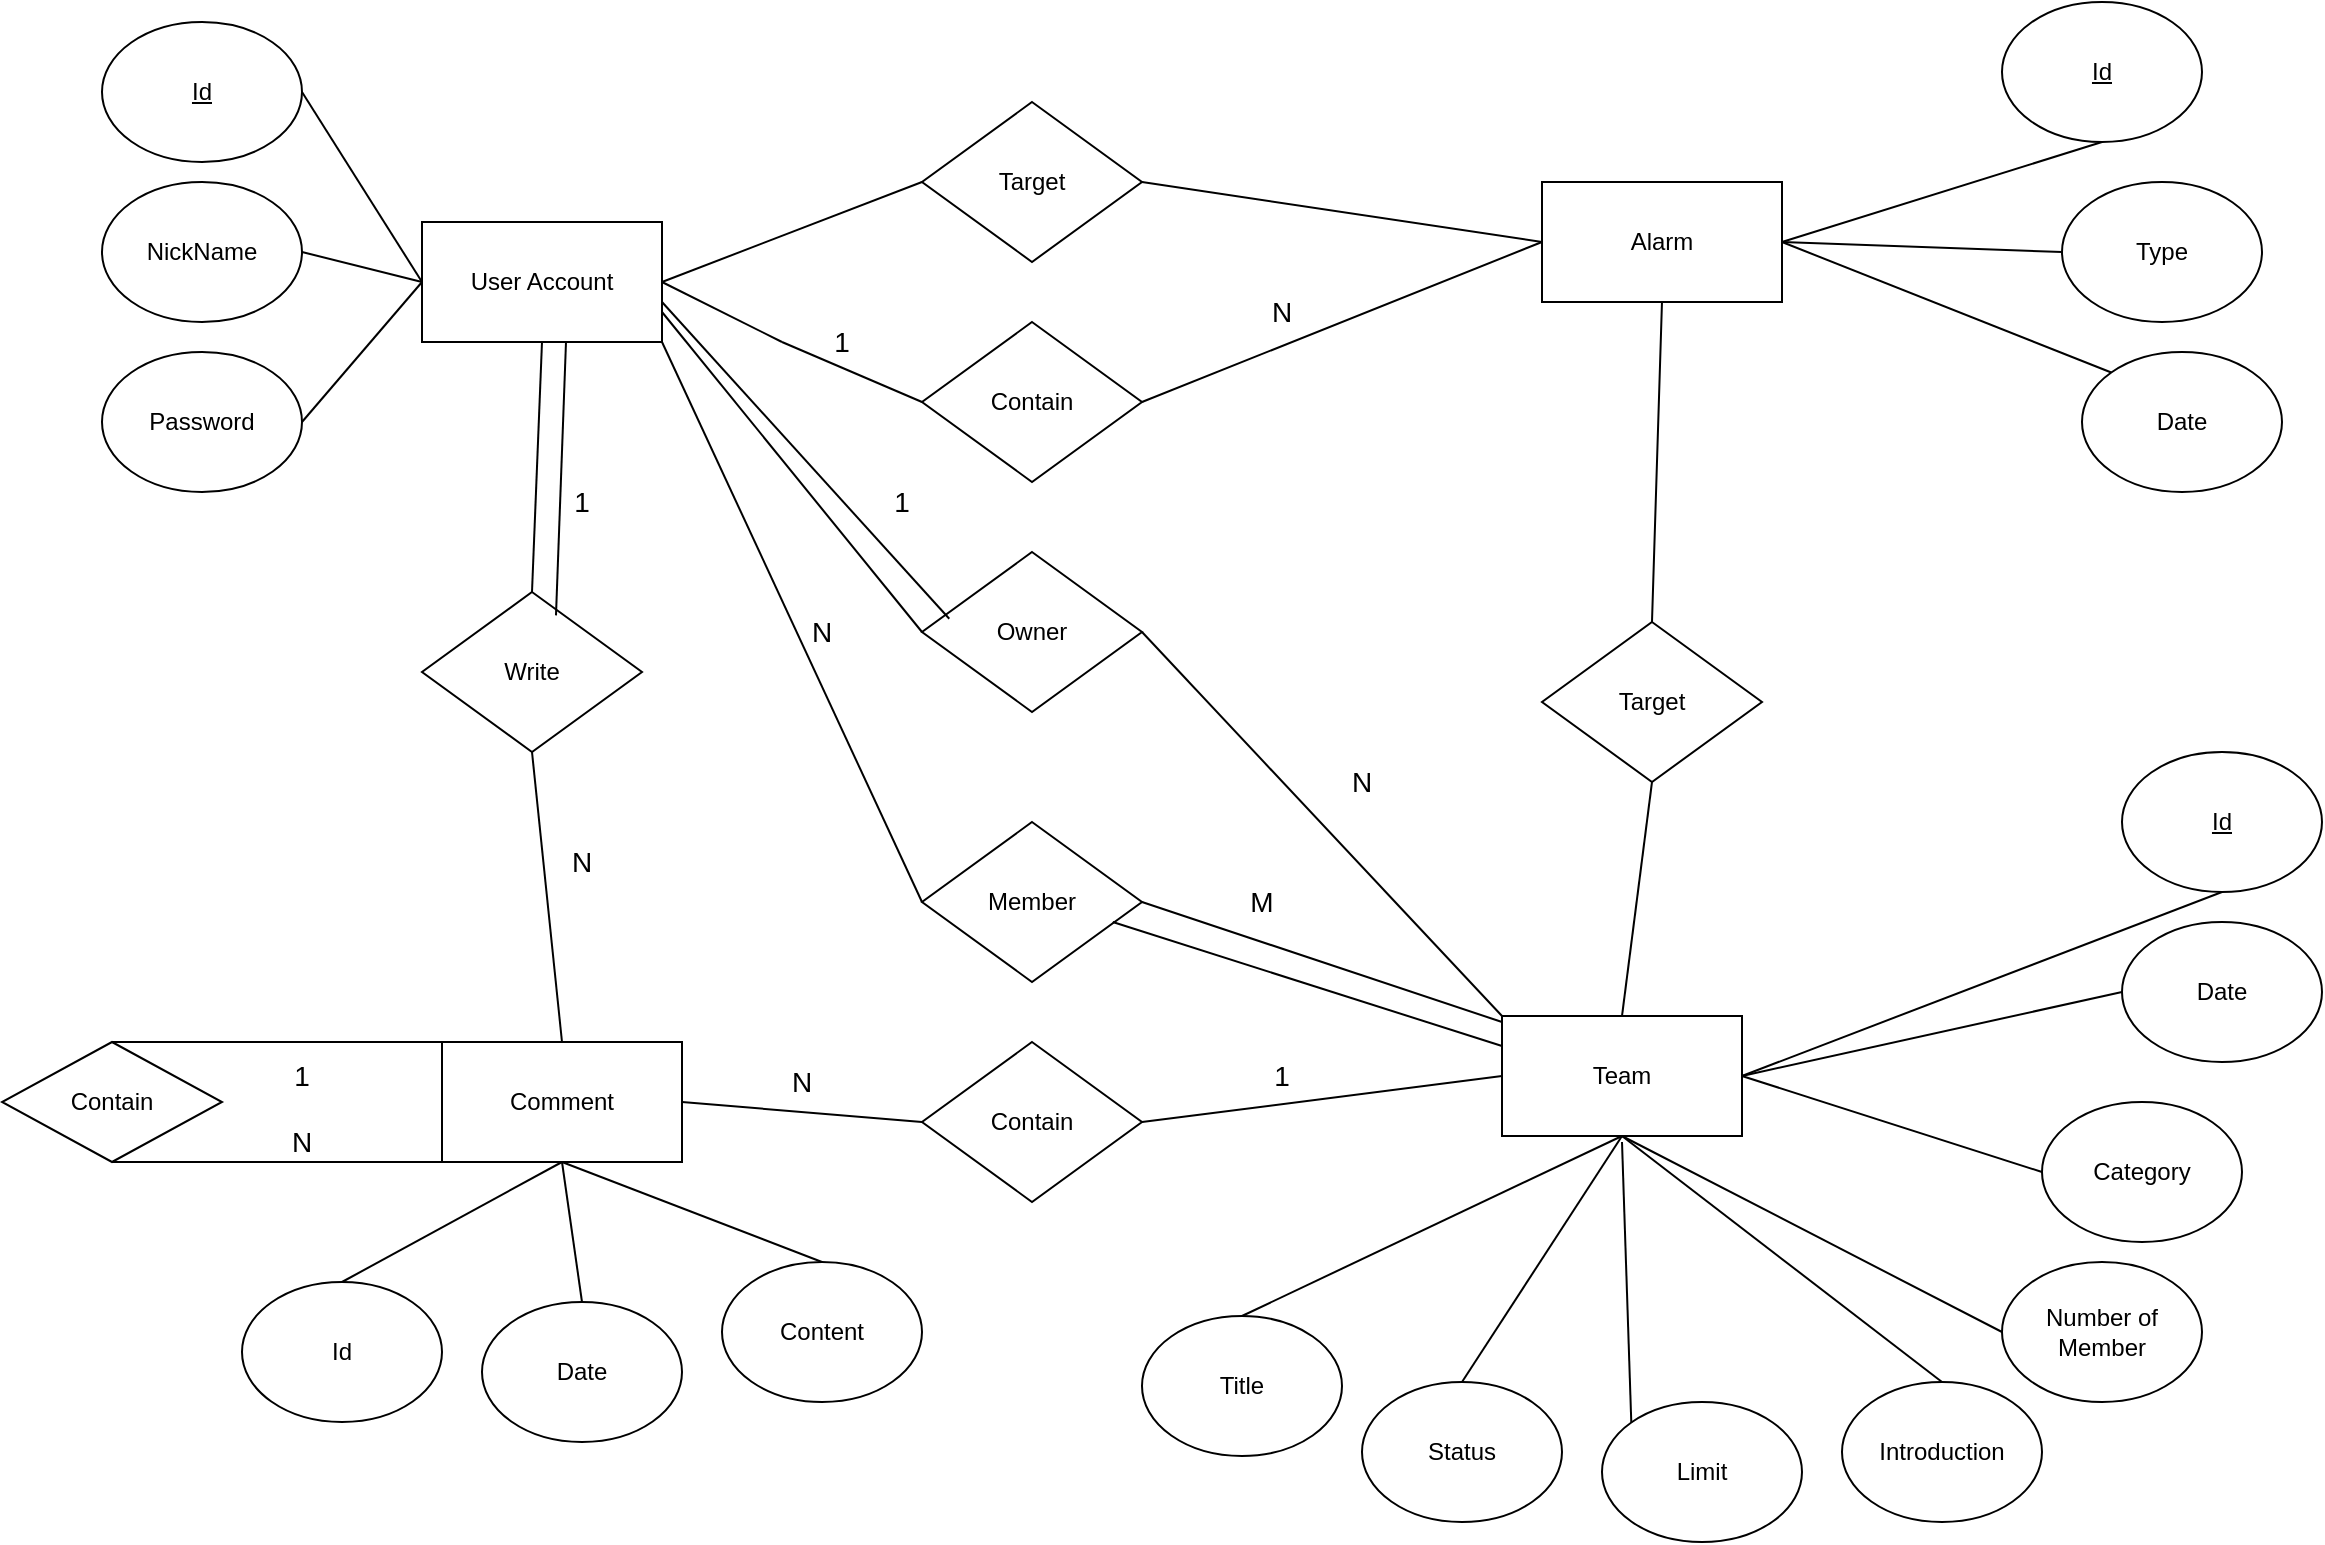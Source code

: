 <mxfile version="14.5.1" type="github" pages="2">
  <diagram id="C5RBs43oDa-KdzZeNtuy" name="Page-1">
    <mxGraphModel dx="1433" dy="1210" grid="1" gridSize="10" guides="1" tooltips="1" connect="1" arrows="1" fold="1" page="1" pageScale="1" pageWidth="1169" pageHeight="827" math="0" shadow="0">
      <root>
        <mxCell id="WIyWlLk6GJQsqaUBKTNV-0" />
        <mxCell id="WIyWlLk6GJQsqaUBKTNV-1" parent="WIyWlLk6GJQsqaUBKTNV-0" />
        <mxCell id="aOM7xUkGAbq8pq7ayEXu-1" value="User Account" style="rounded=0;whiteSpace=wrap;html=1;direction=west;" vertex="1" parent="WIyWlLk6GJQsqaUBKTNV-1">
          <mxGeometry x="210" y="140" width="120" height="60" as="geometry" />
        </mxCell>
        <mxCell id="aOM7xUkGAbq8pq7ayEXu-3" value="Alarm" style="rounded=0;whiteSpace=wrap;html=1;" vertex="1" parent="WIyWlLk6GJQsqaUBKTNV-1">
          <mxGeometry x="770" y="120" width="120" height="60" as="geometry" />
        </mxCell>
        <mxCell id="aOM7xUkGAbq8pq7ayEXu-4" value="Team" style="rounded=0;whiteSpace=wrap;html=1;" vertex="1" parent="WIyWlLk6GJQsqaUBKTNV-1">
          <mxGeometry x="750" y="537" width="120" height="60" as="geometry" />
        </mxCell>
        <mxCell id="aOM7xUkGAbq8pq7ayEXu-5" value="Comment" style="rounded=0;whiteSpace=wrap;html=1;" vertex="1" parent="WIyWlLk6GJQsqaUBKTNV-1">
          <mxGeometry x="220" y="550" width="120" height="60" as="geometry" />
        </mxCell>
        <mxCell id="aOM7xUkGAbq8pq7ayEXu-6" value="&lt;u&gt;Id&lt;/u&gt;" style="ellipse;whiteSpace=wrap;html=1;" vertex="1" parent="WIyWlLk6GJQsqaUBKTNV-1">
          <mxGeometry x="1000" y="30" width="100" height="70" as="geometry" />
        </mxCell>
        <mxCell id="aOM7xUkGAbq8pq7ayEXu-13" value="Type" style="ellipse;whiteSpace=wrap;html=1;" vertex="1" parent="WIyWlLk6GJQsqaUBKTNV-1">
          <mxGeometry x="1030" y="120" width="100" height="70" as="geometry" />
        </mxCell>
        <mxCell id="aOM7xUkGAbq8pq7ayEXu-14" value="Date" style="ellipse;whiteSpace=wrap;html=1;" vertex="1" parent="WIyWlLk6GJQsqaUBKTNV-1">
          <mxGeometry x="1040" y="205" width="100" height="70" as="geometry" />
        </mxCell>
        <mxCell id="aOM7xUkGAbq8pq7ayEXu-15" value="Password" style="ellipse;whiteSpace=wrap;html=1;" vertex="1" parent="WIyWlLk6GJQsqaUBKTNV-1">
          <mxGeometry x="50" y="205" width="100" height="70" as="geometry" />
        </mxCell>
        <mxCell id="aOM7xUkGAbq8pq7ayEXu-16" value="NickName" style="ellipse;whiteSpace=wrap;html=1;" vertex="1" parent="WIyWlLk6GJQsqaUBKTNV-1">
          <mxGeometry x="50" y="120" width="100" height="70" as="geometry" />
        </mxCell>
        <mxCell id="aOM7xUkGAbq8pq7ayEXu-17" value="&lt;u&gt;Id&lt;/u&gt;" style="ellipse;whiteSpace=wrap;html=1;" vertex="1" parent="WIyWlLk6GJQsqaUBKTNV-1">
          <mxGeometry x="50" y="40" width="100" height="70" as="geometry" />
        </mxCell>
        <mxCell id="aOM7xUkGAbq8pq7ayEXu-18" value="Id" style="ellipse;whiteSpace=wrap;html=1;" vertex="1" parent="WIyWlLk6GJQsqaUBKTNV-1">
          <mxGeometry x="120" y="670" width="100" height="70" as="geometry" />
        </mxCell>
        <mxCell id="aOM7xUkGAbq8pq7ayEXu-19" value="Date" style="ellipse;whiteSpace=wrap;html=1;" vertex="1" parent="WIyWlLk6GJQsqaUBKTNV-1">
          <mxGeometry x="240" y="680" width="100" height="70" as="geometry" />
        </mxCell>
        <mxCell id="aOM7xUkGAbq8pq7ayEXu-20" value="Content" style="ellipse;whiteSpace=wrap;html=1;" vertex="1" parent="WIyWlLk6GJQsqaUBKTNV-1">
          <mxGeometry x="360" y="660" width="100" height="70" as="geometry" />
        </mxCell>
        <mxCell id="aOM7xUkGAbq8pq7ayEXu-21" value="Date" style="ellipse;whiteSpace=wrap;html=1;" vertex="1" parent="WIyWlLk6GJQsqaUBKTNV-1">
          <mxGeometry x="1060" y="490" width="100" height="70" as="geometry" />
        </mxCell>
        <mxCell id="aOM7xUkGAbq8pq7ayEXu-22" value="&lt;u&gt;Id&lt;/u&gt;" style="ellipse;whiteSpace=wrap;html=1;" vertex="1" parent="WIyWlLk6GJQsqaUBKTNV-1">
          <mxGeometry x="1060" y="405" width="100" height="70" as="geometry" />
        </mxCell>
        <mxCell id="aOM7xUkGAbq8pq7ayEXu-23" value="Category" style="ellipse;whiteSpace=wrap;html=1;" vertex="1" parent="WIyWlLk6GJQsqaUBKTNV-1">
          <mxGeometry x="1020" y="580" width="100" height="70" as="geometry" />
        </mxCell>
        <mxCell id="aOM7xUkGAbq8pq7ayEXu-24" value="Number of Member" style="ellipse;whiteSpace=wrap;html=1;" vertex="1" parent="WIyWlLk6GJQsqaUBKTNV-1">
          <mxGeometry x="1000" y="660" width="100" height="70" as="geometry" />
        </mxCell>
        <mxCell id="aOM7xUkGAbq8pq7ayEXu-25" value="Introduction" style="ellipse;whiteSpace=wrap;html=1;" vertex="1" parent="WIyWlLk6GJQsqaUBKTNV-1">
          <mxGeometry x="920" y="720" width="100" height="70" as="geometry" />
        </mxCell>
        <mxCell id="aOM7xUkGAbq8pq7ayEXu-26" value="Limit" style="ellipse;whiteSpace=wrap;html=1;" vertex="1" parent="WIyWlLk6GJQsqaUBKTNV-1">
          <mxGeometry x="800" y="730" width="100" height="70" as="geometry" />
        </mxCell>
        <mxCell id="aOM7xUkGAbq8pq7ayEXu-27" value="Status" style="ellipse;whiteSpace=wrap;html=1;" vertex="1" parent="WIyWlLk6GJQsqaUBKTNV-1">
          <mxGeometry x="680" y="720" width="100" height="70" as="geometry" />
        </mxCell>
        <mxCell id="aOM7xUkGAbq8pq7ayEXu-28" value="Title" style="ellipse;whiteSpace=wrap;html=1;" vertex="1" parent="WIyWlLk6GJQsqaUBKTNV-1">
          <mxGeometry x="570" y="687" width="100" height="70" as="geometry" />
        </mxCell>
        <mxCell id="QgHLMDbDzzbALMVeo9zM-8" value="" style="endArrow=none;html=1;entryX=1;entryY=0.5;entryDx=0;entryDy=0;exitX=1;exitY=0.5;exitDx=0;exitDy=0;" edge="1" parent="WIyWlLk6GJQsqaUBKTNV-1" source="aOM7xUkGAbq8pq7ayEXu-1" target="aOM7xUkGAbq8pq7ayEXu-17">
          <mxGeometry width="50" height="50" relative="1" as="geometry">
            <mxPoint x="380" y="150" as="sourcePoint" />
            <mxPoint x="580" y="360" as="targetPoint" />
          </mxGeometry>
        </mxCell>
        <mxCell id="QgHLMDbDzzbALMVeo9zM-9" value="" style="endArrow=none;html=1;entryX=1;entryY=0.5;entryDx=0;entryDy=0;" edge="1" parent="WIyWlLk6GJQsqaUBKTNV-1" target="aOM7xUkGAbq8pq7ayEXu-16">
          <mxGeometry width="50" height="50" relative="1" as="geometry">
            <mxPoint x="210" y="170" as="sourcePoint" />
            <mxPoint x="160" y="85" as="targetPoint" />
          </mxGeometry>
        </mxCell>
        <mxCell id="QgHLMDbDzzbALMVeo9zM-10" value="" style="endArrow=none;html=1;entryX=1;entryY=0.5;entryDx=0;entryDy=0;" edge="1" parent="WIyWlLk6GJQsqaUBKTNV-1" target="aOM7xUkGAbq8pq7ayEXu-15">
          <mxGeometry width="50" height="50" relative="1" as="geometry">
            <mxPoint x="210" y="170" as="sourcePoint" />
            <mxPoint x="160" y="165" as="targetPoint" />
          </mxGeometry>
        </mxCell>
        <mxCell id="QgHLMDbDzzbALMVeo9zM-11" value="" style="endArrow=none;html=1;entryX=0.5;entryY=1;entryDx=0;entryDy=0;exitX=1;exitY=0.5;exitDx=0;exitDy=0;" edge="1" parent="WIyWlLk6GJQsqaUBKTNV-1" source="aOM7xUkGAbq8pq7ayEXu-3" target="aOM7xUkGAbq8pq7ayEXu-6">
          <mxGeometry width="50" height="50" relative="1" as="geometry">
            <mxPoint x="880" y="230" as="sourcePoint" />
            <mxPoint x="480" y="275" as="targetPoint" />
          </mxGeometry>
        </mxCell>
        <mxCell id="QgHLMDbDzzbALMVeo9zM-12" value="" style="endArrow=none;html=1;entryX=0;entryY=0.5;entryDx=0;entryDy=0;exitX=1;exitY=0.5;exitDx=0;exitDy=0;" edge="1" parent="WIyWlLk6GJQsqaUBKTNV-1" source="aOM7xUkGAbq8pq7ayEXu-3" target="aOM7xUkGAbq8pq7ayEXu-13">
          <mxGeometry width="50" height="50" relative="1" as="geometry">
            <mxPoint x="820" y="200" as="sourcePoint" />
            <mxPoint x="720" y="120" as="targetPoint" />
          </mxGeometry>
        </mxCell>
        <mxCell id="QgHLMDbDzzbALMVeo9zM-13" value="" style="endArrow=none;html=1;entryX=0;entryY=0;entryDx=0;entryDy=0;exitX=1;exitY=0.5;exitDx=0;exitDy=0;" edge="1" parent="WIyWlLk6GJQsqaUBKTNV-1" source="aOM7xUkGAbq8pq7ayEXu-3" target="aOM7xUkGAbq8pq7ayEXu-14">
          <mxGeometry width="50" height="50" relative="1" as="geometry">
            <mxPoint x="840" y="220" as="sourcePoint" />
            <mxPoint x="730" y="130" as="targetPoint" />
          </mxGeometry>
        </mxCell>
        <mxCell id="QgHLMDbDzzbALMVeo9zM-14" value="" style="endArrow=none;html=1;entryX=0.5;entryY=1;entryDx=0;entryDy=0;exitX=1;exitY=0.5;exitDx=0;exitDy=0;" edge="1" parent="WIyWlLk6GJQsqaUBKTNV-1" source="aOM7xUkGAbq8pq7ayEXu-4" target="aOM7xUkGAbq8pq7ayEXu-22">
          <mxGeometry width="50" height="50" relative="1" as="geometry">
            <mxPoint x="720" y="517" as="sourcePoint" />
            <mxPoint x="840" y="427" as="targetPoint" />
          </mxGeometry>
        </mxCell>
        <mxCell id="QgHLMDbDzzbALMVeo9zM-15" value="" style="endArrow=none;html=1;exitX=1;exitY=0.5;exitDx=0;exitDy=0;entryX=0;entryY=0.5;entryDx=0;entryDy=0;" edge="1" parent="WIyWlLk6GJQsqaUBKTNV-1" source="aOM7xUkGAbq8pq7ayEXu-4" target="aOM7xUkGAbq8pq7ayEXu-21">
          <mxGeometry width="50" height="50" relative="1" as="geometry">
            <mxPoint x="830" y="547" as="sourcePoint" />
            <mxPoint x="950" y="467" as="targetPoint" />
          </mxGeometry>
        </mxCell>
        <mxCell id="QgHLMDbDzzbALMVeo9zM-16" value="" style="endArrow=none;html=1;entryX=0;entryY=0.5;entryDx=0;entryDy=0;exitX=1;exitY=0.5;exitDx=0;exitDy=0;" edge="1" parent="WIyWlLk6GJQsqaUBKTNV-1" source="aOM7xUkGAbq8pq7ayEXu-4" target="aOM7xUkGAbq8pq7ayEXu-23">
          <mxGeometry width="50" height="50" relative="1" as="geometry">
            <mxPoint x="810" y="537" as="sourcePoint" />
            <mxPoint x="970" y="467" as="targetPoint" />
          </mxGeometry>
        </mxCell>
        <mxCell id="QgHLMDbDzzbALMVeo9zM-17" value="" style="endArrow=none;html=1;entryX=0;entryY=0.5;entryDx=0;entryDy=0;exitX=0.5;exitY=1;exitDx=0;exitDy=0;" edge="1" parent="WIyWlLk6GJQsqaUBKTNV-1" source="aOM7xUkGAbq8pq7ayEXu-4" target="aOM7xUkGAbq8pq7ayEXu-24">
          <mxGeometry width="50" height="50" relative="1" as="geometry">
            <mxPoint x="830" y="547" as="sourcePoint" />
            <mxPoint x="990.0" y="502" as="targetPoint" />
          </mxGeometry>
        </mxCell>
        <mxCell id="QgHLMDbDzzbALMVeo9zM-18" value="" style="endArrow=none;html=1;entryX=0.5;entryY=0;entryDx=0;entryDy=0;exitX=0.5;exitY=1;exitDx=0;exitDy=0;" edge="1" parent="WIyWlLk6GJQsqaUBKTNV-1" source="aOM7xUkGAbq8pq7ayEXu-4" target="aOM7xUkGAbq8pq7ayEXu-25">
          <mxGeometry width="50" height="50" relative="1" as="geometry">
            <mxPoint x="880" y="577" as="sourcePoint" />
            <mxPoint x="1010.0" y="577" as="targetPoint" />
          </mxGeometry>
        </mxCell>
        <mxCell id="QgHLMDbDzzbALMVeo9zM-19" value="" style="endArrow=none;html=1;entryX=0;entryY=0;entryDx=0;entryDy=0;" edge="1" parent="WIyWlLk6GJQsqaUBKTNV-1" target="aOM7xUkGAbq8pq7ayEXu-26">
          <mxGeometry width="50" height="50" relative="1" as="geometry">
            <mxPoint x="810" y="600" as="sourcePoint" />
            <mxPoint x="1000" y="662" as="targetPoint" />
          </mxGeometry>
        </mxCell>
        <mxCell id="QgHLMDbDzzbALMVeo9zM-20" value="" style="endArrow=none;html=1;entryX=0.5;entryY=0;entryDx=0;entryDy=0;exitX=0.5;exitY=1;exitDx=0;exitDy=0;" edge="1" parent="WIyWlLk6GJQsqaUBKTNV-1" source="aOM7xUkGAbq8pq7ayEXu-4" target="aOM7xUkGAbq8pq7ayEXu-27">
          <mxGeometry width="50" height="50" relative="1" as="geometry">
            <mxPoint x="890" y="587" as="sourcePoint" />
            <mxPoint x="1010" y="672" as="targetPoint" />
          </mxGeometry>
        </mxCell>
        <mxCell id="QgHLMDbDzzbALMVeo9zM-21" value="" style="endArrow=none;html=1;entryX=0.5;entryY=0;entryDx=0;entryDy=0;exitX=0.5;exitY=1;exitDx=0;exitDy=0;" edge="1" parent="WIyWlLk6GJQsqaUBKTNV-1" source="aOM7xUkGAbq8pq7ayEXu-4" target="aOM7xUkGAbq8pq7ayEXu-28">
          <mxGeometry width="50" height="50" relative="1" as="geometry">
            <mxPoint x="870" y="577" as="sourcePoint" />
            <mxPoint x="1020" y="682" as="targetPoint" />
          </mxGeometry>
        </mxCell>
        <mxCell id="QgHLMDbDzzbALMVeo9zM-22" value="" style="endArrow=none;html=1;entryX=0.5;entryY=0;entryDx=0;entryDy=0;exitX=0.5;exitY=1;exitDx=0;exitDy=0;" edge="1" parent="WIyWlLk6GJQsqaUBKTNV-1" source="aOM7xUkGAbq8pq7ayEXu-5" target="aOM7xUkGAbq8pq7ayEXu-18">
          <mxGeometry width="50" height="50" relative="1" as="geometry">
            <mxPoint x="250" y="600" as="sourcePoint" />
            <mxPoint x="190" y="670" as="targetPoint" />
          </mxGeometry>
        </mxCell>
        <mxCell id="QgHLMDbDzzbALMVeo9zM-23" value="" style="endArrow=none;html=1;entryX=0.5;entryY=0;entryDx=0;entryDy=0;exitX=0.5;exitY=1;exitDx=0;exitDy=0;" edge="1" parent="WIyWlLk6GJQsqaUBKTNV-1" source="aOM7xUkGAbq8pq7ayEXu-5" target="aOM7xUkGAbq8pq7ayEXu-19">
          <mxGeometry width="50" height="50" relative="1" as="geometry">
            <mxPoint x="290" y="620" as="sourcePoint" />
            <mxPoint x="180" y="680" as="targetPoint" />
          </mxGeometry>
        </mxCell>
        <mxCell id="QgHLMDbDzzbALMVeo9zM-24" value="" style="endArrow=none;html=1;entryX=0.5;entryY=0;entryDx=0;entryDy=0;exitX=0.5;exitY=1;exitDx=0;exitDy=0;" edge="1" parent="WIyWlLk6GJQsqaUBKTNV-1" source="aOM7xUkGAbq8pq7ayEXu-5" target="aOM7xUkGAbq8pq7ayEXu-20">
          <mxGeometry width="50" height="50" relative="1" as="geometry">
            <mxPoint x="290" y="620" as="sourcePoint" />
            <mxPoint x="300" y="690" as="targetPoint" />
          </mxGeometry>
        </mxCell>
        <mxCell id="QgHLMDbDzzbALMVeo9zM-25" value="Target" style="rhombus;whiteSpace=wrap;html=1;" vertex="1" parent="WIyWlLk6GJQsqaUBKTNV-1">
          <mxGeometry x="460" y="80" width="110" height="80" as="geometry" />
        </mxCell>
        <mxCell id="QgHLMDbDzzbALMVeo9zM-26" value="Contain" style="rhombus;whiteSpace=wrap;html=1;" vertex="1" parent="WIyWlLk6GJQsqaUBKTNV-1">
          <mxGeometry x="460" y="190" width="110" height="80" as="geometry" />
        </mxCell>
        <mxCell id="QgHLMDbDzzbALMVeo9zM-27" value="Write" style="rhombus;whiteSpace=wrap;html=1;" vertex="1" parent="WIyWlLk6GJQsqaUBKTNV-1">
          <mxGeometry x="210" y="325" width="110" height="80" as="geometry" />
        </mxCell>
        <mxCell id="QgHLMDbDzzbALMVeo9zM-28" value="Target" style="rhombus;whiteSpace=wrap;html=1;" vertex="1" parent="WIyWlLk6GJQsqaUBKTNV-1">
          <mxGeometry x="770" y="340" width="110" height="80" as="geometry" />
        </mxCell>
        <mxCell id="QgHLMDbDzzbALMVeo9zM-29" value="Owner" style="rhombus;whiteSpace=wrap;html=1;" vertex="1" parent="WIyWlLk6GJQsqaUBKTNV-1">
          <mxGeometry x="460" y="305" width="110" height="80" as="geometry" />
        </mxCell>
        <mxCell id="QgHLMDbDzzbALMVeo9zM-30" value="Member" style="rhombus;whiteSpace=wrap;html=1;" vertex="1" parent="WIyWlLk6GJQsqaUBKTNV-1">
          <mxGeometry x="460" y="440" width="110" height="80" as="geometry" />
        </mxCell>
        <mxCell id="QgHLMDbDzzbALMVeo9zM-31" value="Contain" style="rhombus;whiteSpace=wrap;html=1;" vertex="1" parent="WIyWlLk6GJQsqaUBKTNV-1">
          <mxGeometry x="460" y="550" width="110" height="80" as="geometry" />
        </mxCell>
        <mxCell id="QgHLMDbDzzbALMVeo9zM-32" value="Contain" style="rhombus;whiteSpace=wrap;html=1;" vertex="1" parent="WIyWlLk6GJQsqaUBKTNV-1">
          <mxGeometry y="550" width="110" height="60" as="geometry" />
        </mxCell>
        <mxCell id="QgHLMDbDzzbALMVeo9zM-33" value="" style="endArrow=none;html=1;entryX=0;entryY=0.5;entryDx=0;entryDy=0;exitX=0;exitY=0.5;exitDx=0;exitDy=0;" edge="1" parent="WIyWlLk6GJQsqaUBKTNV-1" source="aOM7xUkGAbq8pq7ayEXu-1" target="QgHLMDbDzzbALMVeo9zM-25">
          <mxGeometry width="50" height="50" relative="1" as="geometry">
            <mxPoint x="540" y="620" as="sourcePoint" />
            <mxPoint x="590" y="570" as="targetPoint" />
          </mxGeometry>
        </mxCell>
        <mxCell id="QgHLMDbDzzbALMVeo9zM-34" value="" style="endArrow=none;html=1;entryX=0;entryY=0.5;entryDx=0;entryDy=0;exitX=1;exitY=0.5;exitDx=0;exitDy=0;" edge="1" parent="WIyWlLk6GJQsqaUBKTNV-1" source="QgHLMDbDzzbALMVeo9zM-25" target="aOM7xUkGAbq8pq7ayEXu-3">
          <mxGeometry width="50" height="50" relative="1" as="geometry">
            <mxPoint x="250" y="365" as="sourcePoint" />
            <mxPoint x="237.5" y="220" as="targetPoint" />
          </mxGeometry>
        </mxCell>
        <mxCell id="QgHLMDbDzzbALMVeo9zM-36" value="" style="endArrow=none;html=1;entryX=0;entryY=0.5;entryDx=0;entryDy=0;exitX=0;exitY=0.5;exitDx=0;exitDy=0;" edge="1" parent="WIyWlLk6GJQsqaUBKTNV-1" source="QgHLMDbDzzbALMVeo9zM-69" target="QgHLMDbDzzbALMVeo9zM-26">
          <mxGeometry width="50" height="50" relative="1" as="geometry">
            <mxPoint x="340" y="170" as="sourcePoint" />
            <mxPoint x="470" y="130" as="targetPoint" />
          </mxGeometry>
        </mxCell>
        <mxCell id="QgHLMDbDzzbALMVeo9zM-37" value="" style="endArrow=none;html=1;entryX=0;entryY=0.5;entryDx=0;entryDy=0;exitX=1;exitY=0.5;exitDx=0;exitDy=0;" edge="1" parent="WIyWlLk6GJQsqaUBKTNV-1" source="QgHLMDbDzzbALMVeo9zM-26" target="aOM7xUkGAbq8pq7ayEXu-3">
          <mxGeometry width="50" height="50" relative="1" as="geometry">
            <mxPoint x="585" y="240" as="sourcePoint" />
            <mxPoint x="715" y="190" as="targetPoint" />
          </mxGeometry>
        </mxCell>
        <mxCell id="QgHLMDbDzzbALMVeo9zM-38" value="" style="endArrow=none;html=1;exitX=1;exitY=0.5;exitDx=0;exitDy=0;entryX=0;entryY=0.5;entryDx=0;entryDy=0;" edge="1" parent="WIyWlLk6GJQsqaUBKTNV-1" source="QgHLMDbDzzbALMVeo9zM-31" target="aOM7xUkGAbq8pq7ayEXu-4">
          <mxGeometry width="50" height="50" relative="1" as="geometry">
            <mxPoint x="570" y="620" as="sourcePoint" />
            <mxPoint x="620" y="570" as="targetPoint" />
          </mxGeometry>
        </mxCell>
        <mxCell id="QgHLMDbDzzbALMVeo9zM-39" value="" style="endArrow=none;html=1;exitX=1;exitY=0.5;exitDx=0;exitDy=0;entryX=0;entryY=0.5;entryDx=0;entryDy=0;" edge="1" parent="WIyWlLk6GJQsqaUBKTNV-1" source="aOM7xUkGAbq8pq7ayEXu-5" target="QgHLMDbDzzbALMVeo9zM-31">
          <mxGeometry width="50" height="50" relative="1" as="geometry">
            <mxPoint x="580" y="600" as="sourcePoint" />
            <mxPoint x="760" y="577.0" as="targetPoint" />
          </mxGeometry>
        </mxCell>
        <mxCell id="QgHLMDbDzzbALMVeo9zM-41" value="" style="endArrow=none;html=1;exitX=0.5;exitY=0;exitDx=0;exitDy=0;entryX=0.5;entryY=1;entryDx=0;entryDy=0;" edge="1" parent="WIyWlLk6GJQsqaUBKTNV-1" source="QgHLMDbDzzbALMVeo9zM-28" target="aOM7xUkGAbq8pq7ayEXu-3">
          <mxGeometry width="50" height="50" relative="1" as="geometry">
            <mxPoint x="735" y="298" as="sourcePoint" />
            <mxPoint x="915" y="275.0" as="targetPoint" />
          </mxGeometry>
        </mxCell>
        <mxCell id="QgHLMDbDzzbALMVeo9zM-42" value="" style="endArrow=none;html=1;exitX=0.5;exitY=0;exitDx=0;exitDy=0;entryX=0.5;entryY=1;entryDx=0;entryDy=0;" edge="1" parent="WIyWlLk6GJQsqaUBKTNV-1" source="aOM7xUkGAbq8pq7ayEXu-4" target="QgHLMDbDzzbALMVeo9zM-28">
          <mxGeometry width="50" height="50" relative="1" as="geometry">
            <mxPoint x="835" y="350" as="sourcePoint" />
            <mxPoint x="830" y="410" as="targetPoint" />
          </mxGeometry>
        </mxCell>
        <mxCell id="QgHLMDbDzzbALMVeo9zM-45" value="" style="endArrow=none;html=1;exitX=0.5;exitY=0;exitDx=0;exitDy=0;entryX=0.5;entryY=1;entryDx=0;entryDy=0;" edge="1" parent="WIyWlLk6GJQsqaUBKTNV-1" source="aOM7xUkGAbq8pq7ayEXu-5" target="QgHLMDbDzzbALMVeo9zM-27">
          <mxGeometry width="50" height="50" relative="1" as="geometry">
            <mxPoint x="275" y="335" as="sourcePoint" />
            <mxPoint x="280" y="210" as="targetPoint" />
          </mxGeometry>
        </mxCell>
        <mxCell id="QgHLMDbDzzbALMVeo9zM-49" value="" style="endArrow=none;html=1;exitX=0;exitY=0;exitDx=0;exitDy=0;entryX=1;entryY=0.5;entryDx=0;entryDy=0;" edge="1" parent="WIyWlLk6GJQsqaUBKTNV-1" source="aOM7xUkGAbq8pq7ayEXu-4" target="QgHLMDbDzzbALMVeo9zM-29">
          <mxGeometry width="50" height="50" relative="1" as="geometry">
            <mxPoint x="310" y="210" as="sourcePoint" />
            <mxPoint x="470" y="370" as="targetPoint" />
          </mxGeometry>
        </mxCell>
        <mxCell id="QgHLMDbDzzbALMVeo9zM-50" value="" style="endArrow=none;html=1;exitX=0;exitY=0;exitDx=0;exitDy=0;entryX=0;entryY=0.5;entryDx=0;entryDy=0;" edge="1" parent="WIyWlLk6GJQsqaUBKTNV-1" source="aOM7xUkGAbq8pq7ayEXu-1" target="QgHLMDbDzzbALMVeo9zM-30">
          <mxGeometry width="50" height="50" relative="1" as="geometry">
            <mxPoint x="310" y="210" as="sourcePoint" />
            <mxPoint x="470" y="370" as="targetPoint" />
          </mxGeometry>
        </mxCell>
        <mxCell id="QgHLMDbDzzbALMVeo9zM-52" value="" style="endArrow=none;html=1;exitX=0.5;exitY=0;exitDx=0;exitDy=0;entryX=0.5;entryY=0;entryDx=0;entryDy=0;" edge="1" parent="WIyWlLk6GJQsqaUBKTNV-1" source="QgHLMDbDzzbALMVeo9zM-32" target="aOM7xUkGAbq8pq7ayEXu-5">
          <mxGeometry width="50" height="50" relative="1" as="geometry">
            <mxPoint x="570" y="620" as="sourcePoint" />
            <mxPoint x="620" y="570" as="targetPoint" />
          </mxGeometry>
        </mxCell>
        <mxCell id="QgHLMDbDzzbALMVeo9zM-53" value="" style="endArrow=none;html=1;exitX=0.5;exitY=1;exitDx=0;exitDy=0;entryX=0.25;entryY=1;entryDx=0;entryDy=0;" edge="1" parent="WIyWlLk6GJQsqaUBKTNV-1" source="QgHLMDbDzzbALMVeo9zM-32" target="aOM7xUkGAbq8pq7ayEXu-5">
          <mxGeometry width="50" height="50" relative="1" as="geometry">
            <mxPoint x="65" y="560" as="sourcePoint" />
            <mxPoint x="290" y="560" as="targetPoint" />
          </mxGeometry>
        </mxCell>
        <mxCell id="QgHLMDbDzzbALMVeo9zM-60" value="&lt;font style=&quot;font-size: 14px&quot;&gt;1&lt;/font&gt;" style="text;html=1;strokeColor=none;fillColor=none;align=center;verticalAlign=middle;whiteSpace=wrap;rounded=0;" vertex="1" parent="WIyWlLk6GJQsqaUBKTNV-1">
          <mxGeometry x="420" y="260" width="60" height="40" as="geometry" />
        </mxCell>
        <mxCell id="QgHLMDbDzzbALMVeo9zM-61" value="&lt;font style=&quot;font-size: 14px&quot;&gt;1&lt;/font&gt;" style="text;html=1;strokeColor=none;fillColor=none;align=center;verticalAlign=middle;whiteSpace=wrap;rounded=0;" vertex="1" parent="WIyWlLk6GJQsqaUBKTNV-1">
          <mxGeometry x="610" y="547" width="60" height="40" as="geometry" />
        </mxCell>
        <mxCell id="QgHLMDbDzzbALMVeo9zM-62" value="&lt;span style=&quot;font-size: 14px&quot;&gt;N&lt;/span&gt;" style="text;html=1;strokeColor=none;fillColor=none;align=center;verticalAlign=middle;whiteSpace=wrap;rounded=0;" vertex="1" parent="WIyWlLk6GJQsqaUBKTNV-1">
          <mxGeometry x="370" y="550" width="60" height="40" as="geometry" />
        </mxCell>
        <mxCell id="QgHLMDbDzzbALMVeo9zM-63" value="&lt;font style=&quot;font-size: 14px&quot;&gt;1&lt;/font&gt;" style="text;html=1;strokeColor=none;fillColor=none;align=center;verticalAlign=middle;whiteSpace=wrap;rounded=0;" vertex="1" parent="WIyWlLk6GJQsqaUBKTNV-1">
          <mxGeometry x="120" y="547" width="60" height="40" as="geometry" />
        </mxCell>
        <mxCell id="QgHLMDbDzzbALMVeo9zM-64" value="&lt;span style=&quot;font-size: 14px&quot;&gt;N&lt;/span&gt;" style="text;html=1;strokeColor=none;fillColor=none;align=center;verticalAlign=middle;whiteSpace=wrap;rounded=0;" vertex="1" parent="WIyWlLk6GJQsqaUBKTNV-1">
          <mxGeometry x="120" y="580" width="60" height="40" as="geometry" />
        </mxCell>
        <mxCell id="QgHLMDbDzzbALMVeo9zM-66" value="&lt;span style=&quot;font-size: 14px&quot;&gt;1&lt;/span&gt;" style="text;html=1;strokeColor=none;fillColor=none;align=center;verticalAlign=middle;whiteSpace=wrap;rounded=0;" vertex="1" parent="WIyWlLk6GJQsqaUBKTNV-1">
          <mxGeometry x="260" y="260" width="60" height="40" as="geometry" />
        </mxCell>
        <mxCell id="QgHLMDbDzzbALMVeo9zM-68" value="&lt;span style=&quot;font-size: 14px&quot;&gt;N&lt;/span&gt;" style="text;html=1;strokeColor=none;fillColor=none;align=center;verticalAlign=middle;whiteSpace=wrap;rounded=0;" vertex="1" parent="WIyWlLk6GJQsqaUBKTNV-1">
          <mxGeometry x="260" y="440" width="60" height="40" as="geometry" />
        </mxCell>
        <mxCell id="QgHLMDbDzzbALMVeo9zM-70" value="&lt;font style=&quot;font-size: 14px&quot;&gt;N&lt;/font&gt;" style="text;html=1;strokeColor=none;fillColor=none;align=center;verticalAlign=middle;whiteSpace=wrap;rounded=0;" vertex="1" parent="WIyWlLk6GJQsqaUBKTNV-1">
          <mxGeometry x="610" y="165" width="60" height="40" as="geometry" />
        </mxCell>
        <mxCell id="QgHLMDbDzzbALMVeo9zM-69" value="&lt;font style=&quot;font-size: 14px&quot;&gt;1&lt;/font&gt;" style="text;html=1;strokeColor=none;fillColor=none;align=center;verticalAlign=middle;whiteSpace=wrap;rounded=0;" vertex="1" parent="WIyWlLk6GJQsqaUBKTNV-1">
          <mxGeometry x="390" y="180" width="60" height="40" as="geometry" />
        </mxCell>
        <mxCell id="QgHLMDbDzzbALMVeo9zM-71" value="" style="endArrow=none;html=1;entryX=0;entryY=0.5;entryDx=0;entryDy=0;exitX=0;exitY=0.5;exitDx=0;exitDy=0;" edge="1" parent="WIyWlLk6GJQsqaUBKTNV-1" source="aOM7xUkGAbq8pq7ayEXu-1" target="QgHLMDbDzzbALMVeo9zM-69">
          <mxGeometry width="50" height="50" relative="1" as="geometry">
            <mxPoint x="330" y="170" as="sourcePoint" />
            <mxPoint x="460" y="230" as="targetPoint" />
          </mxGeometry>
        </mxCell>
        <mxCell id="QgHLMDbDzzbALMVeo9zM-73" value="&lt;font style=&quot;font-size: 14px&quot;&gt;M&lt;/font&gt;" style="text;html=1;strokeColor=none;fillColor=none;align=center;verticalAlign=middle;whiteSpace=wrap;rounded=0;" vertex="1" parent="WIyWlLk6GJQsqaUBKTNV-1">
          <mxGeometry x="600" y="460" width="60" height="40" as="geometry" />
        </mxCell>
        <mxCell id="QgHLMDbDzzbALMVeo9zM-74" value="" style="endArrow=none;html=1;exitX=0.5;exitY=0;exitDx=0;exitDy=0;entryX=0.5;entryY=0;entryDx=0;entryDy=0;" edge="1" parent="WIyWlLk6GJQsqaUBKTNV-1" source="QgHLMDbDzzbALMVeo9zM-27" target="aOM7xUkGAbq8pq7ayEXu-1">
          <mxGeometry width="50" height="50" relative="1" as="geometry">
            <mxPoint x="570" y="550" as="sourcePoint" />
            <mxPoint x="620" y="500" as="targetPoint" />
          </mxGeometry>
        </mxCell>
        <mxCell id="QgHLMDbDzzbALMVeo9zM-75" value="" style="endArrow=none;html=1;entryX=0.4;entryY=0;entryDx=0;entryDy=0;entryPerimeter=0;exitX=0.609;exitY=0.146;exitDx=0;exitDy=0;exitPerimeter=0;" edge="1" parent="WIyWlLk6GJQsqaUBKTNV-1" source="QgHLMDbDzzbALMVeo9zM-27" target="aOM7xUkGAbq8pq7ayEXu-1">
          <mxGeometry width="50" height="50" relative="1" as="geometry">
            <mxPoint x="280" y="325" as="sourcePoint" />
            <mxPoint x="320" y="280" as="targetPoint" />
          </mxGeometry>
        </mxCell>
        <mxCell id="QgHLMDbDzzbALMVeo9zM-77" value="" style="endArrow=none;html=1;exitX=0;exitY=0.25;exitDx=0;exitDy=0;entryX=0;entryY=0.5;entryDx=0;entryDy=0;" edge="1" parent="WIyWlLk6GJQsqaUBKTNV-1" source="aOM7xUkGAbq8pq7ayEXu-1" target="QgHLMDbDzzbALMVeo9zM-29">
          <mxGeometry width="50" height="50" relative="1" as="geometry">
            <mxPoint x="340" y="210" as="sourcePoint" />
            <mxPoint x="470" y="490" as="targetPoint" />
          </mxGeometry>
        </mxCell>
        <mxCell id="QgHLMDbDzzbALMVeo9zM-79" value="" style="endArrow=none;html=1;entryX=0.124;entryY=0.417;entryDx=0;entryDy=0;entryPerimeter=0;" edge="1" parent="WIyWlLk6GJQsqaUBKTNV-1" target="QgHLMDbDzzbALMVeo9zM-29">
          <mxGeometry width="50" height="50" relative="1" as="geometry">
            <mxPoint x="330" y="180" as="sourcePoint" />
            <mxPoint x="500" y="330" as="targetPoint" />
          </mxGeometry>
        </mxCell>
        <mxCell id="QgHLMDbDzzbALMVeo9zM-80" value="" style="endArrow=none;html=1;entryX=1;entryY=0.5;entryDx=0;entryDy=0;" edge="1" parent="WIyWlLk6GJQsqaUBKTNV-1" target="QgHLMDbDzzbALMVeo9zM-30">
          <mxGeometry width="50" height="50" relative="1" as="geometry">
            <mxPoint x="750" y="540" as="sourcePoint" />
            <mxPoint x="580" y="370" as="targetPoint" />
          </mxGeometry>
        </mxCell>
        <mxCell id="QgHLMDbDzzbALMVeo9zM-81" value="" style="endArrow=none;html=1;exitX=0;exitY=0.25;exitDx=0;exitDy=0;entryX=0.867;entryY=0.625;entryDx=0;entryDy=0;entryPerimeter=0;" edge="1" parent="WIyWlLk6GJQsqaUBKTNV-1" source="aOM7xUkGAbq8pq7ayEXu-4" target="QgHLMDbDzzbALMVeo9zM-30">
          <mxGeometry width="50" height="50" relative="1" as="geometry">
            <mxPoint x="770" y="557.0" as="sourcePoint" />
            <mxPoint x="580" y="490" as="targetPoint" />
          </mxGeometry>
        </mxCell>
        <mxCell id="QgHLMDbDzzbALMVeo9zM-82" value="&lt;font style=&quot;font-size: 14px&quot;&gt;N&lt;/font&gt;" style="text;html=1;strokeColor=none;fillColor=none;align=center;verticalAlign=middle;whiteSpace=wrap;rounded=0;" vertex="1" parent="WIyWlLk6GJQsqaUBKTNV-1">
          <mxGeometry x="650" y="400" width="60" height="40" as="geometry" />
        </mxCell>
        <mxCell id="QgHLMDbDzzbALMVeo9zM-84" value="&lt;span style=&quot;font-size: 14px&quot;&gt;N&lt;/span&gt;" style="text;html=1;strokeColor=none;fillColor=none;align=center;verticalAlign=middle;whiteSpace=wrap;rounded=0;" vertex="1" parent="WIyWlLk6GJQsqaUBKTNV-1">
          <mxGeometry x="380" y="325" width="60" height="40" as="geometry" />
        </mxCell>
      </root>
    </mxGraphModel>
  </diagram>
  <diagram id="13IN7fzXwLD6pHb12F2-" name="Page-2">
    <mxGraphModel dx="1258" dy="1815" grid="1" gridSize="10" guides="1" tooltips="1" connect="1" arrows="1" fold="1" page="1" pageScale="1" pageWidth="1169" pageHeight="827" math="0" shadow="0">
      <root>
        <mxCell id="Vh-5O3JmLq2IwM-CH56J-0" />
        <mxCell id="Vh-5O3JmLq2IwM-CH56J-1" parent="Vh-5O3JmLq2IwM-CH56J-0" />
      </root>
    </mxGraphModel>
  </diagram>
</mxfile>
